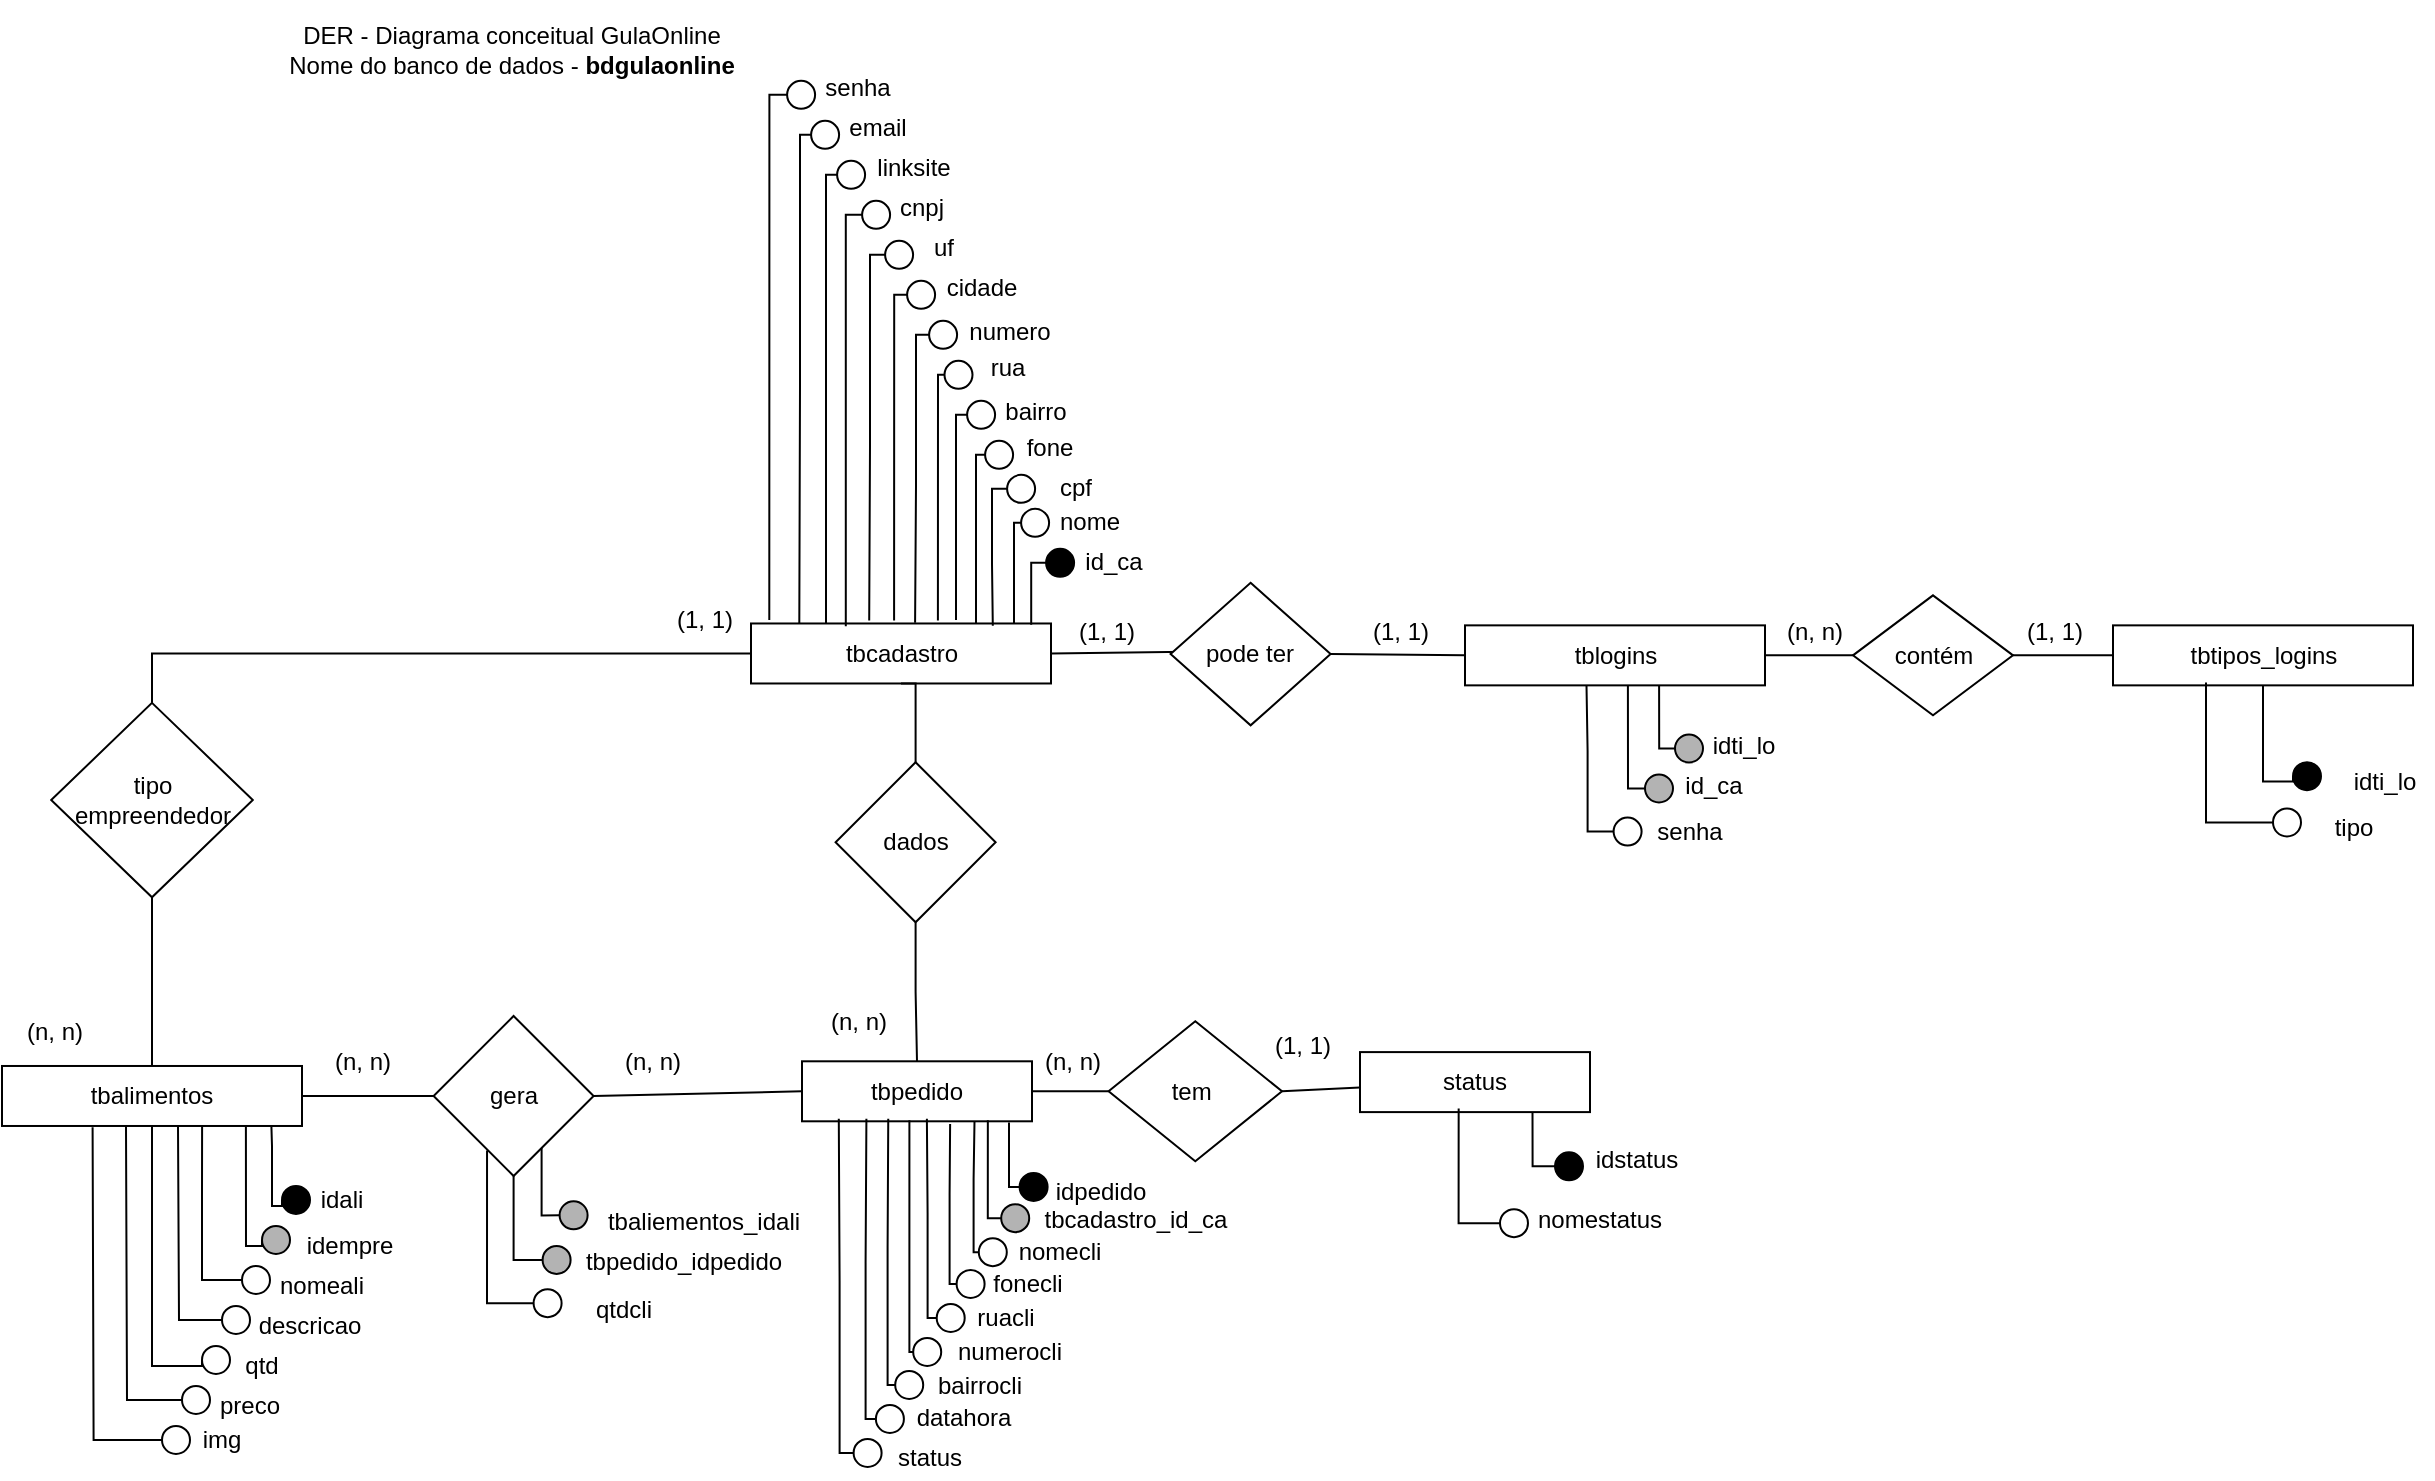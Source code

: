 <mxfile version="14.6.1" type="device"><diagram id="vViGycnNO7hk016TZorW" name="Page-1"><mxGraphModel dx="513" dy="271" grid="1" gridSize="10" guides="1" tooltips="1" connect="1" arrows="1" fold="1" page="1" pageScale="1" pageWidth="827" pageHeight="1169" math="0" shadow="0"><root><mxCell id="0"/><mxCell id="1" parent="0"/><mxCell id="1kgCIqPJjXTVju8kPkvd-1" value="DER - Diagrama conceitual GulaOnline&lt;br&gt;Nome do banco de dados - &lt;b&gt;bdgulaonline&lt;/b&gt;" style="text;html=1;strokeColor=none;fillColor=none;align=center;verticalAlign=middle;whiteSpace=wrap;rounded=0;" parent="1" vertex="1"><mxGeometry x="210" y="10" width="310" height="50" as="geometry"/></mxCell><mxCell id="XwMc2cO1tbxaOJ5xWrYQ-21" style="edgeStyle=none;rounded=0;orthogonalLoop=1;jettySize=auto;html=1;exitX=1;exitY=0.5;exitDx=0;exitDy=0;entryX=0.104;entryY=0.484;entryDx=0;entryDy=0;entryPerimeter=0;endArrow=none;endFill=0;" parent="1" source="1kgCIqPJjXTVju8kPkvd-2" target="1kgCIqPJjXTVju8kPkvd-83" edge="1"><mxGeometry relative="1" as="geometry"/></mxCell><mxCell id="XwMc2cO1tbxaOJ5xWrYQ-23" style="edgeStyle=orthogonalEdgeStyle;rounded=0;orthogonalLoop=1;jettySize=auto;html=1;exitX=0;exitY=0.5;exitDx=0;exitDy=0;entryX=0.5;entryY=0;entryDx=0;entryDy=0;endArrow=none;endFill=0;" parent="1" source="1kgCIqPJjXTVju8kPkvd-2" target="XwMc2cO1tbxaOJ5xWrYQ-22" edge="1"><mxGeometry relative="1" as="geometry"/></mxCell><mxCell id="1kgCIqPJjXTVju8kPkvd-2" value="tbcadastro" style="rounded=0;whiteSpace=wrap;html=1;" parent="1" vertex="1"><mxGeometry x="484.5" y="321.74" width="150" height="30" as="geometry"/></mxCell><mxCell id="W1RJH6kIOVOmygviZpN8-1" style="edgeStyle=orthogonalEdgeStyle;rounded=0;orthogonalLoop=1;jettySize=auto;html=1;exitX=0;exitY=0.5;exitDx=0;exitDy=0;endArrow=none;endFill=0;entryX=0.934;entryY=0.021;entryDx=0;entryDy=0;entryPerimeter=0;" edge="1" parent="1" source="1kgCIqPJjXTVju8kPkvd-3" target="1kgCIqPJjXTVju8kPkvd-2"><mxGeometry relative="1" as="geometry"><mxPoint x="625" y="318" as="targetPoint"/></mxGeometry></mxCell><mxCell id="1kgCIqPJjXTVju8kPkvd-3" value="" style="ellipse;whiteSpace=wrap;html=1;aspect=fixed;fillColor=#000000;" parent="1" vertex="1"><mxGeometry x="632.05" y="284.43" width="14" height="14" as="geometry"/></mxCell><mxCell id="1kgCIqPJjXTVju8kPkvd-6" value="id_ca" style="text;html=1;strokeColor=none;fillColor=none;align=center;verticalAlign=middle;whiteSpace=wrap;rounded=0;" parent="1" vertex="1"><mxGeometry x="646.05" y="281.43" width="40" height="20" as="geometry"/></mxCell><mxCell id="W1RJH6kIOVOmygviZpN8-2" style="edgeStyle=orthogonalEdgeStyle;rounded=0;orthogonalLoop=1;jettySize=auto;html=1;exitX=0;exitY=0.5;exitDx=0;exitDy=0;endArrow=none;endFill=0;" edge="1" parent="1" source="1kgCIqPJjXTVju8kPkvd-7" target="1kgCIqPJjXTVju8kPkvd-2"><mxGeometry relative="1" as="geometry"><mxPoint x="616" y="320" as="targetPoint"/><Array as="points"><mxPoint x="616" y="271"/></Array></mxGeometry></mxCell><mxCell id="1kgCIqPJjXTVju8kPkvd-7" value="" style="ellipse;whiteSpace=wrap;html=1;aspect=fixed;strokeColor=#000000;perimeterSpacing=0;" parent="1" vertex="1"><mxGeometry x="619.55" y="264.43" width="14" height="14" as="geometry"/></mxCell><mxCell id="1kgCIqPJjXTVju8kPkvd-9" value="nome" style="text;html=1;strokeColor=none;fillColor=none;align=center;verticalAlign=middle;whiteSpace=wrap;rounded=0;" parent="1" vertex="1"><mxGeometry x="633.85" y="261.43" width="40" height="20" as="geometry"/></mxCell><mxCell id="W1RJH6kIOVOmygviZpN8-3" style="edgeStyle=orthogonalEdgeStyle;rounded=0;orthogonalLoop=1;jettySize=auto;html=1;exitX=0;exitY=0.5;exitDx=0;exitDy=0;entryX=0.806;entryY=0.039;entryDx=0;entryDy=0;entryPerimeter=0;endArrow=none;endFill=0;" edge="1" parent="1" source="1kgCIqPJjXTVju8kPkvd-14" target="1kgCIqPJjXTVju8kPkvd-2"><mxGeometry relative="1" as="geometry"><Array as="points"><mxPoint x="605" y="254"/><mxPoint x="605" y="292"/></Array></mxGeometry></mxCell><mxCell id="1kgCIqPJjXTVju8kPkvd-14" value="" style="ellipse;whiteSpace=wrap;html=1;aspect=fixed;strokeColor=#000000;" parent="1" vertex="1"><mxGeometry x="612.55" y="247.43" width="14" height="14" as="geometry"/></mxCell><mxCell id="1kgCIqPJjXTVju8kPkvd-15" value="cpf" style="text;html=1;strokeColor=none;fillColor=none;align=center;verticalAlign=middle;whiteSpace=wrap;rounded=0;" parent="1" vertex="1"><mxGeometry x="626.55" y="244.43" width="40" height="20" as="geometry"/></mxCell><mxCell id="W1RJH6kIOVOmygviZpN8-4" style="edgeStyle=orthogonalEdgeStyle;rounded=0;orthogonalLoop=1;jettySize=auto;html=1;exitX=0;exitY=0.5;exitDx=0;exitDy=0;entryX=0.75;entryY=0;entryDx=0;entryDy=0;endArrow=none;endFill=0;" edge="1" parent="1" source="1kgCIqPJjXTVju8kPkvd-18" target="1kgCIqPJjXTVju8kPkvd-2"><mxGeometry relative="1" as="geometry"><Array as="points"><mxPoint x="597" y="237"/></Array></mxGeometry></mxCell><mxCell id="1kgCIqPJjXTVju8kPkvd-18" value="" style="ellipse;whiteSpace=wrap;html=1;aspect=fixed;strokeColor=#000000;" parent="1" vertex="1"><mxGeometry x="601.55" y="230.43" width="14" height="14" as="geometry"/></mxCell><mxCell id="1kgCIqPJjXTVju8kPkvd-19" value="fone" style="text;html=1;strokeColor=none;fillColor=none;align=center;verticalAlign=middle;whiteSpace=wrap;rounded=0;" parent="1" vertex="1"><mxGeometry x="614.4" y="224.43" width="40" height="20" as="geometry"/></mxCell><mxCell id="W1RJH6kIOVOmygviZpN8-5" style="edgeStyle=orthogonalEdgeStyle;rounded=0;orthogonalLoop=1;jettySize=auto;html=1;exitX=0;exitY=0.5;exitDx=0;exitDy=0;endArrow=none;endFill=0;" edge="1" parent="1" source="1kgCIqPJjXTVju8kPkvd-20"><mxGeometry relative="1" as="geometry"><mxPoint x="587" y="320" as="targetPoint"/><Array as="points"><mxPoint x="587" y="217"/></Array></mxGeometry></mxCell><mxCell id="1kgCIqPJjXTVju8kPkvd-20" value="" style="ellipse;whiteSpace=wrap;html=1;aspect=fixed;strokeColor=#000000;" parent="1" vertex="1"><mxGeometry x="592.55" y="210.43" width="14" height="14" as="geometry"/></mxCell><mxCell id="1kgCIqPJjXTVju8kPkvd-21" value="bairro" style="text;html=1;strokeColor=none;fillColor=none;align=center;verticalAlign=middle;whiteSpace=wrap;rounded=0;" parent="1" vertex="1"><mxGeometry x="606.55" y="205.86" width="40" height="20" as="geometry"/></mxCell><mxCell id="W1RJH6kIOVOmygviZpN8-6" style="edgeStyle=orthogonalEdgeStyle;rounded=0;orthogonalLoop=1;jettySize=auto;html=1;exitX=0;exitY=0.5;exitDx=0;exitDy=0;entryX=0.623;entryY=-0.048;entryDx=0;entryDy=0;entryPerimeter=0;endArrow=none;endFill=0;" edge="1" parent="1" source="1kgCIqPJjXTVju8kPkvd-22" target="1kgCIqPJjXTVju8kPkvd-2"><mxGeometry relative="1" as="geometry"><Array as="points"><mxPoint x="578" y="197"/></Array></mxGeometry></mxCell><mxCell id="1kgCIqPJjXTVju8kPkvd-22" value="" style="ellipse;whiteSpace=wrap;html=1;aspect=fixed;strokeColor=#000000;" parent="1" vertex="1"><mxGeometry x="581.25" y="190.43" width="14" height="14" as="geometry"/></mxCell><mxCell id="1kgCIqPJjXTVju8kPkvd-23" value="rua" style="text;html=1;strokeColor=none;fillColor=none;align=center;verticalAlign=middle;whiteSpace=wrap;rounded=0;" parent="1" vertex="1"><mxGeometry x="592.55" y="184.43" width="40" height="20" as="geometry"/></mxCell><mxCell id="W1RJH6kIOVOmygviZpN8-7" style="edgeStyle=orthogonalEdgeStyle;rounded=0;orthogonalLoop=1;jettySize=auto;html=1;exitX=0;exitY=0.5;exitDx=0;exitDy=0;entryX=0.547;entryY=-0.013;entryDx=0;entryDy=0;entryPerimeter=0;endArrow=none;endFill=0;" edge="1" parent="1" source="1kgCIqPJjXTVju8kPkvd-32" target="1kgCIqPJjXTVju8kPkvd-2"><mxGeometry relative="1" as="geometry"><Array as="points"><mxPoint x="567" y="177"/><mxPoint x="567" y="253"/></Array></mxGeometry></mxCell><mxCell id="1kgCIqPJjXTVju8kPkvd-32" value="" style="ellipse;whiteSpace=wrap;html=1;aspect=fixed;strokeColor=#000000;" parent="1" vertex="1"><mxGeometry x="573.55" y="170.43" width="14" height="14" as="geometry"/></mxCell><mxCell id="1kgCIqPJjXTVju8kPkvd-33" value="numero" style="text;html=1;strokeColor=none;fillColor=none;align=center;verticalAlign=middle;whiteSpace=wrap;rounded=0;" parent="1" vertex="1"><mxGeometry x="593.7" y="165.86" width="40" height="20" as="geometry"/></mxCell><mxCell id="W1RJH6kIOVOmygviZpN8-8" style="edgeStyle=orthogonalEdgeStyle;rounded=0;orthogonalLoop=1;jettySize=auto;html=1;exitX=0;exitY=0.5;exitDx=0;exitDy=0;entryX=0.477;entryY=-0.048;entryDx=0;entryDy=0;entryPerimeter=0;endArrow=none;endFill=0;" edge="1" parent="1" source="1kgCIqPJjXTVju8kPkvd-35" target="1kgCIqPJjXTVju8kPkvd-2"><mxGeometry relative="1" as="geometry"><Array as="points"><mxPoint x="556" y="157"/></Array></mxGeometry></mxCell><mxCell id="1kgCIqPJjXTVju8kPkvd-35" value="" style="ellipse;whiteSpace=wrap;html=1;aspect=fixed;strokeColor=#000000;" parent="1" vertex="1"><mxGeometry x="562.55" y="150.43" width="14" height="14" as="geometry"/></mxCell><mxCell id="1kgCIqPJjXTVju8kPkvd-36" value="cidade" style="text;html=1;strokeColor=none;fillColor=none;align=center;verticalAlign=middle;whiteSpace=wrap;rounded=0;" parent="1" vertex="1"><mxGeometry x="579.55" y="144.43" width="40" height="20" as="geometry"/></mxCell><mxCell id="W1RJH6kIOVOmygviZpN8-9" style="edgeStyle=orthogonalEdgeStyle;rounded=0;orthogonalLoop=1;jettySize=auto;html=1;exitX=0;exitY=0.5;exitDx=0;exitDy=0;entryX=0.394;entryY=-0.048;entryDx=0;entryDy=0;entryPerimeter=0;endArrow=none;endFill=0;" edge="1" parent="1" source="1kgCIqPJjXTVju8kPkvd-39" target="1kgCIqPJjXTVju8kPkvd-2"><mxGeometry relative="1" as="geometry"><Array as="points"><mxPoint x="544" y="137"/><mxPoint x="544" y="233"/></Array></mxGeometry></mxCell><mxCell id="1kgCIqPJjXTVju8kPkvd-39" value="" style="ellipse;whiteSpace=wrap;html=1;aspect=fixed;strokeColor=#000000;" parent="1" vertex="1"><mxGeometry x="551.55" y="130.43" width="14" height="14" as="geometry"/></mxCell><mxCell id="1kgCIqPJjXTVju8kPkvd-40" value="uf" style="text;html=1;strokeColor=none;fillColor=none;align=center;verticalAlign=middle;whiteSpace=wrap;rounded=0;" parent="1" vertex="1"><mxGeometry x="560.55" y="124.43" width="40" height="20" as="geometry"/></mxCell><mxCell id="W1RJH6kIOVOmygviZpN8-10" style="edgeStyle=orthogonalEdgeStyle;rounded=0;orthogonalLoop=1;jettySize=auto;html=1;exitX=0;exitY=0.5;exitDx=0;exitDy=0;entryX=0.316;entryY=0.048;entryDx=0;entryDy=0;entryPerimeter=0;endArrow=none;endFill=0;" edge="1" parent="1" source="1kgCIqPJjXTVju8kPkvd-42" target="1kgCIqPJjXTVju8kPkvd-2"><mxGeometry relative="1" as="geometry"><Array as="points"><mxPoint x="532" y="117"/></Array></mxGeometry></mxCell><mxCell id="1kgCIqPJjXTVju8kPkvd-42" value="" style="ellipse;whiteSpace=wrap;html=1;aspect=fixed;strokeColor=#000000;" parent="1" vertex="1"><mxGeometry x="540.05" y="110.43" width="14" height="14" as="geometry"/></mxCell><mxCell id="1kgCIqPJjXTVju8kPkvd-43" value="cnpj" style="text;html=1;strokeColor=none;fillColor=none;align=center;verticalAlign=middle;whiteSpace=wrap;rounded=0;" parent="1" vertex="1"><mxGeometry x="549.55" y="104.43" width="40" height="20" as="geometry"/></mxCell><mxCell id="1kgCIqPJjXTVju8kPkvd-83" value="pode ter" style="rhombus;whiteSpace=wrap;html=1;strokeColor=#000000;gradientColor=none;" parent="1" vertex="1"><mxGeometry x="694.3" y="301.43" width="80" height="71.25" as="geometry"/></mxCell><mxCell id="1kgCIqPJjXTVju8kPkvd-87" value="(1, 1)" style="text;html=1;align=center;verticalAlign=middle;resizable=0;points=[];autosize=1;shadow=1;" parent="1" vertex="1"><mxGeometry x="642.1" y="316.43" width="40" height="20" as="geometry"/></mxCell><mxCell id="1kgCIqPJjXTVju8kPkvd-88" value="(1, 1)" style="text;html=1;align=center;verticalAlign=middle;resizable=0;points=[];autosize=1;shadow=1;" parent="1" vertex="1"><mxGeometry x="789" y="316.43" width="40" height="20" as="geometry"/></mxCell><mxCell id="W1RJH6kIOVOmygviZpN8-11" style="edgeStyle=orthogonalEdgeStyle;rounded=0;orthogonalLoop=1;jettySize=auto;html=1;exitX=0;exitY=0.5;exitDx=0;exitDy=0;entryX=0.25;entryY=0;entryDx=0;entryDy=0;endArrow=none;endFill=0;" edge="1" parent="1" source="1kgCIqPJjXTVju8kPkvd-91" target="1kgCIqPJjXTVju8kPkvd-2"><mxGeometry relative="1" as="geometry"><Array as="points"><mxPoint x="522" y="97"/></Array></mxGeometry></mxCell><mxCell id="1kgCIqPJjXTVju8kPkvd-91" value="" style="ellipse;whiteSpace=wrap;html=1;aspect=fixed;strokeColor=#000000;" parent="1" vertex="1"><mxGeometry x="527.55" y="90.43" width="14" height="14" as="geometry"/></mxCell><mxCell id="1kgCIqPJjXTVju8kPkvd-92" value="linksite" style="text;html=1;strokeColor=none;fillColor=none;align=center;verticalAlign=middle;whiteSpace=wrap;rounded=0;" parent="1" vertex="1"><mxGeometry x="546.25" y="84.43" width="40" height="20" as="geometry"/></mxCell><mxCell id="1kgCIqPJjXTVju8kPkvd-114" value="tbpedido" style="rounded=0;whiteSpace=wrap;html=1;" parent="1" vertex="1"><mxGeometry x="510.0" y="540.65" width="115" height="30" as="geometry"/></mxCell><mxCell id="XwMc2cO1tbxaOJ5xWrYQ-40" style="edgeStyle=orthogonalEdgeStyle;rounded=0;orthogonalLoop=1;jettySize=auto;html=1;exitX=0;exitY=0.5;exitDx=0;exitDy=0;entryX=0.9;entryY=1.019;entryDx=0;entryDy=0;entryPerimeter=0;endArrow=none;endFill=0;" parent="1" source="1kgCIqPJjXTVju8kPkvd-116" target="1kgCIqPJjXTVju8kPkvd-114" edge="1"><mxGeometry relative="1" as="geometry"/></mxCell><mxCell id="1kgCIqPJjXTVju8kPkvd-116" value="" style="ellipse;whiteSpace=wrap;html=1;aspect=fixed;fillColor=#000000;" parent="1" vertex="1"><mxGeometry x="618.8" y="596.49" width="14" height="14" as="geometry"/></mxCell><mxCell id="XwMc2cO1tbxaOJ5xWrYQ-41" style="edgeStyle=orthogonalEdgeStyle;rounded=0;orthogonalLoop=1;jettySize=auto;html=1;exitX=0;exitY=0.5;exitDx=0;exitDy=0;entryX=0.808;entryY=0.983;entryDx=0;entryDy=0;entryPerimeter=0;endArrow=none;endFill=0;" parent="1" source="1kgCIqPJjXTVju8kPkvd-120" target="1kgCIqPJjXTVju8kPkvd-114" edge="1"><mxGeometry relative="1" as="geometry"><Array as="points"><mxPoint x="602.8" y="619.43"/></Array></mxGeometry></mxCell><mxCell id="1kgCIqPJjXTVju8kPkvd-120" value="" style="ellipse;whiteSpace=wrap;html=1;aspect=fixed;strokeColor=#000000;fillColor=#B3B3B3;" parent="1" vertex="1"><mxGeometry x="609.6" y="612.07" width="14" height="14" as="geometry"/></mxCell><mxCell id="1kgCIqPJjXTVju8kPkvd-121" value="tbcadastro_id_ca" style="text;html=1;strokeColor=none;fillColor=none;align=center;verticalAlign=middle;whiteSpace=wrap;rounded=0;" parent="1" vertex="1"><mxGeometry x="657.25" y="610.49" width="40" height="20" as="geometry"/></mxCell><mxCell id="1kgCIqPJjXTVju8kPkvd-134" value="&lt;span&gt;idpedido&lt;/span&gt;" style="text;html=1;align=center;verticalAlign=middle;resizable=0;points=[];autosize=1;" parent="1" vertex="1"><mxGeometry x="628.6" y="596.49" width="60" height="20" as="geometry"/></mxCell><mxCell id="W1RJH6kIOVOmygviZpN8-12" style="edgeStyle=orthogonalEdgeStyle;rounded=0;orthogonalLoop=1;jettySize=auto;html=1;exitX=0;exitY=0.5;exitDx=0;exitDy=0;entryX=0.161;entryY=0.006;entryDx=0;entryDy=0;entryPerimeter=0;endArrow=none;endFill=0;" edge="1" parent="1" source="cTB__3kSDR-MC7OSRo6g-1" target="1kgCIqPJjXTVju8kPkvd-2"><mxGeometry relative="1" as="geometry"><Array as="points"><mxPoint x="509" y="77"/><mxPoint x="509" y="203"/></Array></mxGeometry></mxCell><mxCell id="cTB__3kSDR-MC7OSRo6g-1" value="" style="ellipse;whiteSpace=wrap;html=1;aspect=fixed;strokeColor=#000000;" parent="1" vertex="1"><mxGeometry x="514.55" y="70.43" width="14" height="14" as="geometry"/></mxCell><mxCell id="cTB__3kSDR-MC7OSRo6g-2" value="email" style="text;html=1;strokeColor=none;fillColor=none;align=center;verticalAlign=middle;whiteSpace=wrap;rounded=0;" parent="1" vertex="1"><mxGeometry x="527.55" y="64.43" width="40" height="20" as="geometry"/></mxCell><mxCell id="W1RJH6kIOVOmygviZpN8-13" style="edgeStyle=orthogonalEdgeStyle;rounded=0;orthogonalLoop=1;jettySize=auto;html=1;exitX=0;exitY=0.5;exitDx=0;exitDy=0;entryX=0.061;entryY=-0.057;entryDx=0;entryDy=0;entryPerimeter=0;endArrow=none;endFill=0;" edge="1" parent="1" source="cTB__3kSDR-MC7OSRo6g-4" target="1kgCIqPJjXTVju8kPkvd-2"><mxGeometry relative="1" as="geometry"><Array as="points"><mxPoint x="494" y="57"/></Array></mxGeometry></mxCell><mxCell id="cTB__3kSDR-MC7OSRo6g-4" value="" style="ellipse;whiteSpace=wrap;html=1;aspect=fixed;strokeColor=#000000;" parent="1" vertex="1"><mxGeometry x="502.55" y="50.43" width="14" height="14" as="geometry"/></mxCell><mxCell id="cTB__3kSDR-MC7OSRo6g-5" value="senha" style="text;html=1;strokeColor=none;fillColor=none;align=center;verticalAlign=middle;whiteSpace=wrap;rounded=0;" parent="1" vertex="1"><mxGeometry x="517.55" y="44.43" width="40" height="20" as="geometry"/></mxCell><mxCell id="cTB__3kSDR-MC7OSRo6g-53" value="tbalimentos" style="rounded=0;whiteSpace=wrap;html=1;" parent="1" vertex="1"><mxGeometry x="110.0" y="542.99" width="150" height="30" as="geometry"/></mxCell><mxCell id="cTB__3kSDR-MC7OSRo6g-54" style="edgeStyle=orthogonalEdgeStyle;rounded=0;orthogonalLoop=1;jettySize=auto;html=1;exitX=0;exitY=0.5;exitDx=0;exitDy=0;endArrow=none;endFill=0;entryX=0.898;entryY=1.002;entryDx=0;entryDy=0;entryPerimeter=0;" parent="1" source="cTB__3kSDR-MC7OSRo6g-55" edge="1"><mxGeometry relative="1" as="geometry"><mxPoint x="244.7" y="573.05" as="targetPoint"/><Array as="points"><mxPoint x="245" y="612.99"/><mxPoint x="245" y="582.99"/><mxPoint x="245" y="582.99"/></Array></mxGeometry></mxCell><mxCell id="cTB__3kSDR-MC7OSRo6g-55" value="" style="ellipse;whiteSpace=wrap;html=1;aspect=fixed;fillColor=#000000;" parent="1" vertex="1"><mxGeometry x="250" y="602.99" width="14" height="14" as="geometry"/></mxCell><mxCell id="cTB__3kSDR-MC7OSRo6g-56" value="idali" style="text;html=1;strokeColor=none;fillColor=none;align=center;verticalAlign=middle;whiteSpace=wrap;rounded=0;" parent="1" vertex="1"><mxGeometry x="260" y="599.99" width="40" height="20" as="geometry"/></mxCell><mxCell id="cTB__3kSDR-MC7OSRo6g-57" style="edgeStyle=orthogonalEdgeStyle;rounded=0;orthogonalLoop=1;jettySize=auto;html=1;exitX=0;exitY=0.5;exitDx=0;exitDy=0;entryX=0.813;entryY=1.012;entryDx=0;entryDy=0;entryPerimeter=0;endArrow=none;endFill=0;" parent="1" source="cTB__3kSDR-MC7OSRo6g-58" edge="1"><mxGeometry relative="1" as="geometry"><Array as="points"><mxPoint x="232" y="632.99"/></Array><mxPoint x="231.95" y="573.35" as="targetPoint"/></mxGeometry></mxCell><mxCell id="cTB__3kSDR-MC7OSRo6g-58" value="" style="ellipse;whiteSpace=wrap;html=1;aspect=fixed;strokeColor=#000000;fillColor=#B3B3B3;" parent="1" vertex="1"><mxGeometry x="240" y="622.99" width="14" height="14" as="geometry"/></mxCell><mxCell id="cTB__3kSDR-MC7OSRo6g-59" value="idempre" style="text;html=1;strokeColor=none;fillColor=none;align=center;verticalAlign=middle;whiteSpace=wrap;rounded=0;" parent="1" vertex="1"><mxGeometry x="264" y="622.99" width="40" height="20" as="geometry"/></mxCell><mxCell id="cTB__3kSDR-MC7OSRo6g-60" style="edgeStyle=orthogonalEdgeStyle;rounded=0;orthogonalLoop=1;jettySize=auto;html=1;exitX=0;exitY=0.5;exitDx=0;exitDy=0;entryX=0.667;entryY=1;entryDx=0;entryDy=0;entryPerimeter=0;endArrow=none;endFill=0;" parent="1" source="cTB__3kSDR-MC7OSRo6g-61" edge="1"><mxGeometry relative="1" as="geometry"><mxPoint x="210.05" y="572.99" as="targetPoint"/></mxGeometry></mxCell><mxCell id="cTB__3kSDR-MC7OSRo6g-61" value="" style="ellipse;whiteSpace=wrap;html=1;aspect=fixed;strokeColor=#000000;" parent="1" vertex="1"><mxGeometry x="230" y="642.99" width="14" height="14" as="geometry"/></mxCell><mxCell id="cTB__3kSDR-MC7OSRo6g-62" value="nomeali" style="text;html=1;strokeColor=none;fillColor=none;align=center;verticalAlign=middle;whiteSpace=wrap;rounded=0;" parent="1" vertex="1"><mxGeometry x="250" y="642.99" width="40" height="20" as="geometry"/></mxCell><mxCell id="cTB__3kSDR-MC7OSRo6g-63" style="edgeStyle=orthogonalEdgeStyle;rounded=0;orthogonalLoop=1;jettySize=auto;html=1;exitX=0;exitY=0.5;exitDx=0;exitDy=0;endArrow=none;endFill=0;" parent="1" source="cTB__3kSDR-MC7OSRo6g-64" edge="1"><mxGeometry relative="1" as="geometry"><mxPoint x="198" y="572.99" as="targetPoint"/></mxGeometry></mxCell><mxCell id="cTB__3kSDR-MC7OSRo6g-64" value="" style="ellipse;whiteSpace=wrap;html=1;aspect=fixed;strokeColor=#000000;" parent="1" vertex="1"><mxGeometry x="220" y="662.99" width="14" height="14" as="geometry"/></mxCell><mxCell id="cTB__3kSDR-MC7OSRo6g-65" value="descricao" style="text;html=1;strokeColor=none;fillColor=none;align=center;verticalAlign=middle;whiteSpace=wrap;rounded=0;" parent="1" vertex="1"><mxGeometry x="244" y="662.99" width="40" height="20" as="geometry"/></mxCell><mxCell id="cTB__3kSDR-MC7OSRo6g-66" style="edgeStyle=orthogonalEdgeStyle;rounded=0;orthogonalLoop=1;jettySize=auto;html=1;exitX=0;exitY=0.5;exitDx=0;exitDy=0;endArrow=none;endFill=0;" parent="1" source="cTB__3kSDR-MC7OSRo6g-67" edge="1"><mxGeometry relative="1" as="geometry"><mxPoint x="185" y="572.99" as="targetPoint"/><Array as="points"><mxPoint x="185" y="692.99"/><mxPoint x="185" y="572.99"/></Array></mxGeometry></mxCell><mxCell id="cTB__3kSDR-MC7OSRo6g-67" value="" style="ellipse;whiteSpace=wrap;html=1;aspect=fixed;strokeColor=#000000;" parent="1" vertex="1"><mxGeometry x="210" y="682.99" width="14" height="14" as="geometry"/></mxCell><mxCell id="cTB__3kSDR-MC7OSRo6g-68" value="qtd" style="text;html=1;strokeColor=none;fillColor=none;align=center;verticalAlign=middle;whiteSpace=wrap;rounded=0;" parent="1" vertex="1"><mxGeometry x="220" y="682.99" width="40" height="20" as="geometry"/></mxCell><mxCell id="cTB__3kSDR-MC7OSRo6g-69" style="edgeStyle=orthogonalEdgeStyle;rounded=0;orthogonalLoop=1;jettySize=auto;html=1;exitX=0;exitY=0.5;exitDx=0;exitDy=0;endArrow=none;endFill=0;" parent="1" source="cTB__3kSDR-MC7OSRo6g-70" edge="1"><mxGeometry relative="1" as="geometry"><mxPoint x="172" y="572.99" as="targetPoint"/></mxGeometry></mxCell><mxCell id="cTB__3kSDR-MC7OSRo6g-70" value="" style="ellipse;whiteSpace=wrap;html=1;aspect=fixed;strokeColor=#000000;" parent="1" vertex="1"><mxGeometry x="200" y="702.99" width="14" height="14" as="geometry"/></mxCell><mxCell id="cTB__3kSDR-MC7OSRo6g-71" value="preco" style="text;html=1;strokeColor=none;fillColor=none;align=center;verticalAlign=middle;whiteSpace=wrap;rounded=0;" parent="1" vertex="1"><mxGeometry x="214" y="702.99" width="40" height="20" as="geometry"/></mxCell><mxCell id="cTB__3kSDR-MC7OSRo6g-72" style="edgeStyle=orthogonalEdgeStyle;rounded=0;orthogonalLoop=1;jettySize=auto;html=1;exitX=0;exitY=0.5;exitDx=0;exitDy=0;entryX=0.302;entryY=1.02;entryDx=0;entryDy=0;entryPerimeter=0;endArrow=none;endFill=0;" parent="1" source="cTB__3kSDR-MC7OSRo6g-73" edge="1"><mxGeometry relative="1" as="geometry"><mxPoint x="155.3" y="573.59" as="targetPoint"/></mxGeometry></mxCell><mxCell id="cTB__3kSDR-MC7OSRo6g-73" value="" style="ellipse;whiteSpace=wrap;html=1;aspect=fixed;strokeColor=#000000;" parent="1" vertex="1"><mxGeometry x="190" y="722.99" width="14" height="14" as="geometry"/></mxCell><mxCell id="cTB__3kSDR-MC7OSRo6g-74" value="img" style="text;html=1;strokeColor=none;fillColor=none;align=center;verticalAlign=middle;whiteSpace=wrap;rounded=0;" parent="1" vertex="1"><mxGeometry x="200" y="719.99" width="40" height="20" as="geometry"/></mxCell><mxCell id="XwMc2cO1tbxaOJ5xWrYQ-56" style="edgeStyle=orthogonalEdgeStyle;rounded=0;orthogonalLoop=1;jettySize=auto;html=1;exitX=0;exitY=0.5;exitDx=0;exitDy=0;entryX=0.647;entryY=0.964;entryDx=0;entryDy=0;entryPerimeter=0;endArrow=none;endFill=0;" parent="1" source="pfYK0aEI7iM3FMZs0BvB-27" target="pfYK0aEI7iM3FMZs0BvB-35" edge="1"><mxGeometry relative="1" as="geometry"/></mxCell><mxCell id="pfYK0aEI7iM3FMZs0BvB-27" value="" style="ellipse;whiteSpace=wrap;html=1;aspect=fixed;strokeColor=#000000;fillColor=#B3B3B3;" parent="1" vertex="1"><mxGeometry x="946.5" y="377.25" width="14" height="14" as="geometry"/></mxCell><mxCell id="pfYK0aEI7iM3FMZs0BvB-28" value="idti_lo" style="text;html=1;strokeColor=none;fillColor=none;align=center;verticalAlign=middle;whiteSpace=wrap;rounded=0;" parent="1" vertex="1"><mxGeometry x="960.5" y="372.68" width="40" height="20" as="geometry"/></mxCell><mxCell id="XwMc2cO1tbxaOJ5xWrYQ-57" style="edgeStyle=orthogonalEdgeStyle;rounded=0;orthogonalLoop=1;jettySize=auto;html=1;exitX=0;exitY=0.5;exitDx=0;exitDy=0;entryX=0.543;entryY=0.94;entryDx=0;entryDy=0;entryPerimeter=0;endArrow=none;endFill=0;" parent="1" source="pfYK0aEI7iM3FMZs0BvB-30" target="pfYK0aEI7iM3FMZs0BvB-35" edge="1"><mxGeometry relative="1" as="geometry"><Array as="points"><mxPoint x="922.8" y="404.43"/></Array></mxGeometry></mxCell><mxCell id="pfYK0aEI7iM3FMZs0BvB-30" value="" style="ellipse;whiteSpace=wrap;html=1;aspect=fixed;strokeColor=#000000;fillColor=#B3B3B3;" parent="1" vertex="1"><mxGeometry x="931.5" y="397.25" width="14" height="14" as="geometry"/></mxCell><mxCell id="pfYK0aEI7iM3FMZs0BvB-31" value="id_ca" style="text;html=1;strokeColor=none;fillColor=none;align=center;verticalAlign=middle;whiteSpace=wrap;rounded=0;" parent="1" vertex="1"><mxGeometry x="945.5" y="392.81" width="40" height="20" as="geometry"/></mxCell><mxCell id="pfYK0aEI7iM3FMZs0BvB-64" style="edgeStyle=none;rounded=0;orthogonalLoop=1;jettySize=auto;html=1;exitX=1;exitY=0.5;exitDx=0;exitDy=0;entryX=0;entryY=0.5;entryDx=0;entryDy=0;endArrow=none;endFill=0;" parent="1" source="pfYK0aEI7iM3FMZs0BvB-35" target="pfYK0aEI7iM3FMZs0BvB-63" edge="1"><mxGeometry relative="1" as="geometry"/></mxCell><mxCell id="XwMc2cO1tbxaOJ5xWrYQ-19" style="edgeStyle=none;rounded=0;orthogonalLoop=1;jettySize=auto;html=1;exitX=0;exitY=0.5;exitDx=0;exitDy=0;entryX=1;entryY=0.5;entryDx=0;entryDy=0;endArrow=none;endFill=0;" parent="1" source="pfYK0aEI7iM3FMZs0BvB-35" target="1kgCIqPJjXTVju8kPkvd-83" edge="1"><mxGeometry relative="1" as="geometry"/></mxCell><mxCell id="pfYK0aEI7iM3FMZs0BvB-35" value="tblogins" style="rounded=0;whiteSpace=wrap;html=1;" parent="1" vertex="1"><mxGeometry x="841.5" y="322.68" width="150" height="30" as="geometry"/></mxCell><mxCell id="XwMc2cO1tbxaOJ5xWrYQ-58" style="edgeStyle=orthogonalEdgeStyle;rounded=0;orthogonalLoop=1;jettySize=auto;html=1;exitX=0;exitY=0.5;exitDx=0;exitDy=0;entryX=0.405;entryY=1;entryDx=0;entryDy=0;entryPerimeter=0;endArrow=none;endFill=0;" parent="1" source="pfYK0aEI7iM3FMZs0BvB-40" target="pfYK0aEI7iM3FMZs0BvB-35" edge="1"><mxGeometry relative="1" as="geometry"><Array as="points"><mxPoint x="902.8" y="425.43"/><mxPoint x="902.8" y="385.43"/><mxPoint x="901.8" y="385.43"/></Array></mxGeometry></mxCell><mxCell id="pfYK0aEI7iM3FMZs0BvB-40" value="" style="ellipse;whiteSpace=wrap;html=1;aspect=fixed;strokeColor=#000000;" parent="1" vertex="1"><mxGeometry x="915.8" y="418.81" width="14" height="14" as="geometry"/></mxCell><mxCell id="pfYK0aEI7iM3FMZs0BvB-41" value="senha" style="text;html=1;strokeColor=none;fillColor=none;align=center;verticalAlign=middle;whiteSpace=wrap;rounded=0;" parent="1" vertex="1"><mxGeometry x="933.5" y="415.81" width="40" height="20" as="geometry"/></mxCell><mxCell id="pfYK0aEI7iM3FMZs0BvB-56" value="tbtipos_logins" style="rounded=0;whiteSpace=wrap;html=1;" parent="1" vertex="1"><mxGeometry x="1165.5" y="322.68" width="150" height="30" as="geometry"/></mxCell><mxCell id="pfYK0aEI7iM3FMZs0BvB-57" style="edgeStyle=orthogonalEdgeStyle;rounded=0;orthogonalLoop=1;jettySize=auto;html=1;exitX=0;exitY=0.5;exitDx=0;exitDy=0;entryX=0.5;entryY=1;entryDx=0;entryDy=0;endArrow=none;endFill=0;" parent="1" source="pfYK0aEI7iM3FMZs0BvB-58" target="pfYK0aEI7iM3FMZs0BvB-56" edge="1"><mxGeometry relative="1" as="geometry"><Array as="points"><mxPoint x="1240.5" y="400.68"/></Array></mxGeometry></mxCell><mxCell id="pfYK0aEI7iM3FMZs0BvB-58" value="" style="ellipse;whiteSpace=wrap;html=1;aspect=fixed;fillColor=#000000;" parent="1" vertex="1"><mxGeometry x="1255.5" y="391.11" width="14" height="14" as="geometry"/></mxCell><mxCell id="pfYK0aEI7iM3FMZs0BvB-59" style="edgeStyle=orthogonalEdgeStyle;rounded=0;orthogonalLoop=1;jettySize=auto;html=1;exitX=0;exitY=0.5;exitDx=0;exitDy=0;entryX=0.31;entryY=0.952;entryDx=0;entryDy=0;entryPerimeter=0;endArrow=none;endFill=0;" parent="1" source="pfYK0aEI7iM3FMZs0BvB-60" target="pfYK0aEI7iM3FMZs0BvB-56" edge="1"><mxGeometry relative="1" as="geometry"/></mxCell><mxCell id="pfYK0aEI7iM3FMZs0BvB-60" value="" style="ellipse;whiteSpace=wrap;html=1;aspect=fixed;strokeColor=#000000;" parent="1" vertex="1"><mxGeometry x="1245.5" y="414.24" width="14" height="14" as="geometry"/></mxCell><mxCell id="pfYK0aEI7iM3FMZs0BvB-61" value="tipo" style="text;html=1;strokeColor=none;fillColor=none;align=center;verticalAlign=middle;whiteSpace=wrap;rounded=0;" parent="1" vertex="1"><mxGeometry x="1265.5" y="414.24" width="40" height="20" as="geometry"/></mxCell><mxCell id="pfYK0aEI7iM3FMZs0BvB-62" value="&lt;span&gt;idti_lo&lt;/span&gt;" style="text;html=1;align=center;verticalAlign=middle;resizable=0;points=[];autosize=1;" parent="1" vertex="1"><mxGeometry x="1275.5" y="391.11" width="50" height="20" as="geometry"/></mxCell><mxCell id="pfYK0aEI7iM3FMZs0BvB-65" style="edgeStyle=none;rounded=0;orthogonalLoop=1;jettySize=auto;html=1;exitX=1;exitY=0.5;exitDx=0;exitDy=0;entryX=0;entryY=0.5;entryDx=0;entryDy=0;endArrow=none;endFill=0;" parent="1" source="pfYK0aEI7iM3FMZs0BvB-63" target="pfYK0aEI7iM3FMZs0BvB-56" edge="1"><mxGeometry relative="1" as="geometry"/></mxCell><mxCell id="pfYK0aEI7iM3FMZs0BvB-63" value="contém" style="rhombus;whiteSpace=wrap;html=1;" parent="1" vertex="1"><mxGeometry x="1035.5" y="307.68" width="80" height="60" as="geometry"/></mxCell><mxCell id="pfYK0aEI7iM3FMZs0BvB-66" value="(1, 1)" style="text;html=1;align=center;verticalAlign=middle;resizable=0;points=[];autosize=1;shadow=1;" parent="1" vertex="1"><mxGeometry x="1115.5" y="316.43" width="40" height="20" as="geometry"/></mxCell><mxCell id="pfYK0aEI7iM3FMZs0BvB-68" value="(n, n)" style="text;html=1;align=center;verticalAlign=middle;resizable=0;points=[];autosize=1;shadow=1;" parent="1" vertex="1"><mxGeometry x="995.5" y="316.43" width="40" height="20" as="geometry"/></mxCell><mxCell id="XwMc2cO1tbxaOJ5xWrYQ-42" style="edgeStyle=orthogonalEdgeStyle;rounded=0;orthogonalLoop=1;jettySize=auto;html=1;exitX=0;exitY=0.5;exitDx=0;exitDy=0;entryX=0.75;entryY=1;entryDx=0;entryDy=0;endArrow=none;endFill=0;" parent="1" source="pfYK0aEI7iM3FMZs0BvB-74" target="1kgCIqPJjXTVju8kPkvd-114" edge="1"><mxGeometry relative="1" as="geometry"><Array as="points"><mxPoint x="595.8" y="636.43"/><mxPoint x="595.8" y="599.43"/><mxPoint x="596.8" y="599.43"/></Array></mxGeometry></mxCell><mxCell id="pfYK0aEI7iM3FMZs0BvB-74" value="" style="ellipse;whiteSpace=wrap;html=1;aspect=fixed;strokeColor=#000000;" parent="1" vertex="1"><mxGeometry x="598.4" y="629.07" width="14" height="14" as="geometry"/></mxCell><mxCell id="pfYK0aEI7iM3FMZs0BvB-75" value="nomecli" style="text;html=1;strokeColor=none;fillColor=none;align=center;verticalAlign=middle;whiteSpace=wrap;rounded=0;" parent="1" vertex="1"><mxGeometry x="619.2" y="626.07" width="40" height="20" as="geometry"/></mxCell><mxCell id="pfYK0aEI7iM3FMZs0BvB-77" value="(n, n)" style="text;html=1;align=center;verticalAlign=middle;resizable=0;points=[];autosize=1;shadow=1;" parent="1" vertex="1"><mxGeometry x="517.75" y="511.43" width="40" height="20" as="geometry"/></mxCell><mxCell id="pfYK0aEI7iM3FMZs0BvB-79" value="(n, n)" style="text;html=1;align=center;verticalAlign=middle;resizable=0;points=[];autosize=1;shadow=1;" parent="1" vertex="1"><mxGeometry x="115.8" y="515.65" width="40" height="20" as="geometry"/></mxCell><mxCell id="XwMc2cO1tbxaOJ5xWrYQ-31" style="edgeStyle=orthogonalEdgeStyle;rounded=0;orthogonalLoop=1;jettySize=auto;html=1;exitX=0;exitY=0.5;exitDx=0;exitDy=0;entryX=0.675;entryY=0.809;entryDx=0;entryDy=0;entryPerimeter=0;endArrow=none;endFill=0;" parent="1" source="pfYK0aEI7iM3FMZs0BvB-84" target="pfYK0aEI7iM3FMZs0BvB-87" edge="1"><mxGeometry relative="1" as="geometry"/></mxCell><mxCell id="pfYK0aEI7iM3FMZs0BvB-84" value="" style="ellipse;whiteSpace=wrap;html=1;aspect=fixed;fillColor=#B3B3B3;" parent="1" vertex="1"><mxGeometry x="388.8" y="610.65" width="14" height="14" as="geometry"/></mxCell><mxCell id="pfYK0aEI7iM3FMZs0BvB-85" value="tbaliementos_idali" style="text;html=1;strokeColor=none;fillColor=none;align=center;verticalAlign=middle;whiteSpace=wrap;rounded=0;" parent="1" vertex="1"><mxGeometry x="440.8" y="610.65" width="40" height="20" as="geometry"/></mxCell><mxCell id="pfYK0aEI7iM3FMZs0BvB-88" style="edgeStyle=none;rounded=0;orthogonalLoop=1;jettySize=auto;html=1;exitX=1;exitY=0.5;exitDx=0;exitDy=0;entryX=0;entryY=0.5;entryDx=0;entryDy=0;endArrow=none;endFill=0;" parent="1" source="pfYK0aEI7iM3FMZs0BvB-87" target="1kgCIqPJjXTVju8kPkvd-114" edge="1"><mxGeometry relative="1" as="geometry"/></mxCell><mxCell id="pfYK0aEI7iM3FMZs0BvB-89" style="edgeStyle=none;rounded=0;orthogonalLoop=1;jettySize=auto;html=1;exitX=0;exitY=0.5;exitDx=0;exitDy=0;entryX=1;entryY=0.5;entryDx=0;entryDy=0;endArrow=none;endFill=0;" parent="1" source="pfYK0aEI7iM3FMZs0BvB-87" edge="1"><mxGeometry relative="1" as="geometry"><mxPoint x="260" y="557.99" as="targetPoint"/></mxGeometry></mxCell><mxCell id="pfYK0aEI7iM3FMZs0BvB-87" value="gera" style="rhombus;whiteSpace=wrap;html=1;" parent="1" vertex="1"><mxGeometry x="325.8" y="517.99" width="80" height="80" as="geometry"/></mxCell><mxCell id="pfYK0aEI7iM3FMZs0BvB-90" value="(n, n)" style="text;html=1;align=center;verticalAlign=middle;resizable=0;points=[];autosize=1;shadow=1;" parent="1" vertex="1"><mxGeometry x="415" y="531.44" width="40" height="20" as="geometry"/></mxCell><mxCell id="pfYK0aEI7iM3FMZs0BvB-91" value="(n, n)" style="text;html=1;align=center;verticalAlign=middle;resizable=0;points=[];autosize=1;shadow=1;" parent="1" vertex="1"><mxGeometry x="270" y="531.42" width="40" height="20" as="geometry"/></mxCell><mxCell id="XwMc2cO1tbxaOJ5xWrYQ-32" style="edgeStyle=orthogonalEdgeStyle;rounded=0;orthogonalLoop=1;jettySize=auto;html=1;exitX=0;exitY=0.5;exitDx=0;exitDy=0;entryX=0.5;entryY=1;entryDx=0;entryDy=0;endArrow=none;endFill=0;" parent="1" source="uy67aaKIbRB9djhhN9lP-2" target="pfYK0aEI7iM3FMZs0BvB-87" edge="1"><mxGeometry relative="1" as="geometry"><Array as="points"><mxPoint x="365.8" y="640.43"/></Array></mxGeometry></mxCell><mxCell id="uy67aaKIbRB9djhhN9lP-2" value="" style="ellipse;whiteSpace=wrap;html=1;aspect=fixed;strokeColor=#000000;fillColor=#B3B3B3;" parent="1" vertex="1"><mxGeometry x="380.3" y="632.99" width="14" height="14" as="geometry"/></mxCell><mxCell id="uy67aaKIbRB9djhhN9lP-3" value="tbpedido_idpedido" style="text;html=1;strokeColor=none;fillColor=none;align=center;verticalAlign=middle;whiteSpace=wrap;rounded=0;" parent="1" vertex="1"><mxGeometry x="430.8" y="630.65" width="40" height="20" as="geometry"/></mxCell><mxCell id="XwMc2cO1tbxaOJ5xWrYQ-33" style="edgeStyle=orthogonalEdgeStyle;rounded=0;orthogonalLoop=1;jettySize=auto;html=1;exitX=0;exitY=0.5;exitDx=0;exitDy=0;entryX=0.334;entryY=0.841;entryDx=0;entryDy=0;entryPerimeter=0;endArrow=none;endFill=0;" parent="1" source="uy67aaKIbRB9djhhN9lP-4" target="pfYK0aEI7iM3FMZs0BvB-87" edge="1"><mxGeometry relative="1" as="geometry"/></mxCell><mxCell id="uy67aaKIbRB9djhhN9lP-4" value="" style="ellipse;whiteSpace=wrap;html=1;aspect=fixed;strokeColor=#000000;gradientColor=#ffffff;fillColor=none;" parent="1" vertex="1"><mxGeometry x="375.8" y="654.57" width="14" height="14" as="geometry"/></mxCell><mxCell id="uy67aaKIbRB9djhhN9lP-5" value="qtdcli" style="text;html=1;strokeColor=none;fillColor=none;align=center;verticalAlign=middle;whiteSpace=wrap;rounded=0;" parent="1" vertex="1"><mxGeometry x="400.8" y="654.57" width="40" height="20" as="geometry"/></mxCell><mxCell id="uy67aaKIbRB9djhhN9lP-10" value="status" style="rounded=0;whiteSpace=wrap;html=1;" parent="1" vertex="1"><mxGeometry x="789" y="536.05" width="115" height="30" as="geometry"/></mxCell><mxCell id="uy67aaKIbRB9djhhN9lP-22" style="edgeStyle=orthogonalEdgeStyle;rounded=0;orthogonalLoop=1;jettySize=auto;html=1;exitX=0;exitY=0.5;exitDx=0;exitDy=0;entryX=0.75;entryY=1;entryDx=0;entryDy=0;endArrow=none;endFill=0;" parent="1" source="uy67aaKIbRB9djhhN9lP-11" target="uy67aaKIbRB9djhhN9lP-10" edge="1"><mxGeometry relative="1" as="geometry"/></mxCell><mxCell id="uy67aaKIbRB9djhhN9lP-11" value="" style="ellipse;whiteSpace=wrap;html=1;aspect=fixed;fillColor=#000000;" parent="1" vertex="1"><mxGeometry x="886.5" y="586.14" width="14" height="14" as="geometry"/></mxCell><mxCell id="uy67aaKIbRB9djhhN9lP-24" style="edgeStyle=orthogonalEdgeStyle;rounded=0;orthogonalLoop=1;jettySize=auto;html=1;exitX=0;exitY=0.5;exitDx=0;exitDy=0;entryX=0.429;entryY=0.941;entryDx=0;entryDy=0;entryPerimeter=0;endArrow=none;endFill=0;" parent="1" source="uy67aaKIbRB9djhhN9lP-12" target="uy67aaKIbRB9djhhN9lP-10" edge="1"><mxGeometry relative="1" as="geometry"/></mxCell><mxCell id="uy67aaKIbRB9djhhN9lP-12" value="" style="ellipse;whiteSpace=wrap;html=1;aspect=fixed;strokeColor=#000000;" parent="1" vertex="1"><mxGeometry x="859" y="614.57" width="14" height="14" as="geometry"/></mxCell><mxCell id="uy67aaKIbRB9djhhN9lP-13" value="nomestatus" style="text;html=1;strokeColor=none;fillColor=none;align=center;verticalAlign=middle;whiteSpace=wrap;rounded=0;" parent="1" vertex="1"><mxGeometry x="889" y="610.49" width="40" height="20" as="geometry"/></mxCell><mxCell id="uy67aaKIbRB9djhhN9lP-14" value="&lt;span&gt;idstatus&lt;/span&gt;" style="text;html=1;align=center;verticalAlign=middle;resizable=0;points=[];autosize=1;" parent="1" vertex="1"><mxGeometry x="896.5" y="580.14" width="60" height="20" as="geometry"/></mxCell><mxCell id="uy67aaKIbRB9djhhN9lP-18" style="rounded=0;orthogonalLoop=1;jettySize=auto;html=1;exitX=1;exitY=0.5;exitDx=0;exitDy=0;endArrow=none;endFill=0;" parent="1" source="uy67aaKIbRB9djhhN9lP-17" target="uy67aaKIbRB9djhhN9lP-10" edge="1"><mxGeometry relative="1" as="geometry"/></mxCell><mxCell id="uy67aaKIbRB9djhhN9lP-19" style="rounded=0;orthogonalLoop=1;jettySize=auto;html=1;exitX=0;exitY=0.5;exitDx=0;exitDy=0;entryX=1;entryY=0.5;entryDx=0;entryDy=0;endArrow=none;endFill=0;" parent="1" source="uy67aaKIbRB9djhhN9lP-17" target="1kgCIqPJjXTVju8kPkvd-114" edge="1"><mxGeometry relative="1" as="geometry"/></mxCell><mxCell id="uy67aaKIbRB9djhhN9lP-17" value="tem&amp;nbsp;" style="rhombus;whiteSpace=wrap;html=1;" parent="1" vertex="1"><mxGeometry x="663.3" y="520.65" width="86.7" height="70" as="geometry"/></mxCell><mxCell id="uy67aaKIbRB9djhhN9lP-20" value="(n, n)" style="text;html=1;align=center;verticalAlign=middle;resizable=0;points=[];autosize=1;shadow=1;" parent="1" vertex="1"><mxGeometry x="625" y="531.44" width="40" height="20" as="geometry"/></mxCell><mxCell id="uy67aaKIbRB9djhhN9lP-21" value="(1, 1)" style="text;html=1;align=center;verticalAlign=middle;resizable=0;points=[];autosize=1;shadow=1;" parent="1" vertex="1"><mxGeometry x="740" y="522.99" width="40" height="20" as="geometry"/></mxCell><mxCell id="XwMc2cO1tbxaOJ5xWrYQ-44" style="edgeStyle=orthogonalEdgeStyle;rounded=0;orthogonalLoop=1;jettySize=auto;html=1;exitX=0;exitY=0.5;exitDx=0;exitDy=0;entryX=0.644;entryY=1.044;entryDx=0;entryDy=0;entryPerimeter=0;endArrow=none;endFill=0;" parent="1" source="uy67aaKIbRB9djhhN9lP-25" target="1kgCIqPJjXTVju8kPkvd-114" edge="1"><mxGeometry relative="1" as="geometry"><Array as="points"><mxPoint x="583.8" y="652.43"/><mxPoint x="583.8" y="607.43"/></Array></mxGeometry></mxCell><mxCell id="uy67aaKIbRB9djhhN9lP-25" value="" style="ellipse;whiteSpace=wrap;html=1;aspect=fixed;strokeColor=#000000;" parent="1" vertex="1"><mxGeometry x="587.3" y="644.99" width="14" height="14" as="geometry"/></mxCell><mxCell id="uy67aaKIbRB9djhhN9lP-26" value="fonecli" style="text;html=1;strokeColor=none;fillColor=none;align=center;verticalAlign=middle;whiteSpace=wrap;rounded=0;" parent="1" vertex="1"><mxGeometry x="603.3" y="641.99" width="40" height="20" as="geometry"/></mxCell><mxCell id="XwMc2cO1tbxaOJ5xWrYQ-45" style="edgeStyle=orthogonalEdgeStyle;rounded=0;orthogonalLoop=1;jettySize=auto;html=1;exitX=0;exitY=0.5;exitDx=0;exitDy=0;entryX=0.543;entryY=0.959;entryDx=0;entryDy=0;entryPerimeter=0;endArrow=none;endFill=0;" parent="1" source="uy67aaKIbRB9djhhN9lP-27" target="1kgCIqPJjXTVju8kPkvd-114" edge="1"><mxGeometry relative="1" as="geometry"><Array as="points"><mxPoint x="572.8" y="669.43"/><mxPoint x="572.8" y="616.43"/></Array></mxGeometry></mxCell><mxCell id="uy67aaKIbRB9djhhN9lP-27" value="" style="ellipse;whiteSpace=wrap;html=1;aspect=fixed;strokeColor=#000000;" parent="1" vertex="1"><mxGeometry x="577.35" y="661.99" width="14" height="14" as="geometry"/></mxCell><mxCell id="uy67aaKIbRB9djhhN9lP-28" value="ruacli" style="text;html=1;strokeColor=none;fillColor=none;align=center;verticalAlign=middle;whiteSpace=wrap;rounded=0;" parent="1" vertex="1"><mxGeometry x="591.85" y="658.99" width="40" height="20" as="geometry"/></mxCell><mxCell id="XwMc2cO1tbxaOJ5xWrYQ-46" style="edgeStyle=orthogonalEdgeStyle;rounded=0;orthogonalLoop=1;jettySize=auto;html=1;exitX=0;exitY=0.5;exitDx=0;exitDy=0;entryX=0.467;entryY=0.983;entryDx=0;entryDy=0;entryPerimeter=0;endArrow=none;endFill=0;" parent="1" source="uy67aaKIbRB9djhhN9lP-29" target="1kgCIqPJjXTVju8kPkvd-114" edge="1"><mxGeometry relative="1" as="geometry"><Array as="points"><mxPoint x="563.8" y="686.43"/></Array></mxGeometry></mxCell><mxCell id="uy67aaKIbRB9djhhN9lP-29" value="" style="ellipse;whiteSpace=wrap;html=1;aspect=fixed;strokeColor=#000000;" parent="1" vertex="1"><mxGeometry x="565.6" y="678.99" width="14" height="14" as="geometry"/></mxCell><mxCell id="uy67aaKIbRB9djhhN9lP-30" value="numerocli" style="text;html=1;strokeColor=none;fillColor=none;align=center;verticalAlign=middle;whiteSpace=wrap;rounded=0;" parent="1" vertex="1"><mxGeometry x="593.6" y="675.99" width="40" height="20" as="geometry"/></mxCell><mxCell id="XwMc2cO1tbxaOJ5xWrYQ-47" style="edgeStyle=orthogonalEdgeStyle;rounded=0;orthogonalLoop=1;jettySize=auto;html=1;exitX=0;exitY=0.5;exitDx=0;exitDy=0;entryX=0.375;entryY=0.959;entryDx=0;entryDy=0;entryPerimeter=0;endArrow=none;endFill=0;" parent="1" source="uy67aaKIbRB9djhhN9lP-31" target="1kgCIqPJjXTVju8kPkvd-114" edge="1"><mxGeometry relative="1" as="geometry"><Array as="points"><mxPoint x="552.8" y="702.43"/><mxPoint x="552.8" y="633.43"/></Array></mxGeometry></mxCell><mxCell id="uy67aaKIbRB9djhhN9lP-31" value="" style="ellipse;whiteSpace=wrap;html=1;aspect=fixed;strokeColor=#000000;" parent="1" vertex="1"><mxGeometry x="556.6" y="695.49" width="14" height="14" as="geometry"/></mxCell><mxCell id="uy67aaKIbRB9djhhN9lP-32" value="bairrocli" style="text;html=1;strokeColor=none;fillColor=none;align=center;verticalAlign=middle;whiteSpace=wrap;rounded=0;" parent="1" vertex="1"><mxGeometry x="579.2" y="692.99" width="40" height="20" as="geometry"/></mxCell><mxCell id="XwMc2cO1tbxaOJ5xWrYQ-48" style="edgeStyle=orthogonalEdgeStyle;rounded=0;orthogonalLoop=1;jettySize=auto;html=1;exitX=0;exitY=0.5;exitDx=0;exitDy=0;entryX=0.28;entryY=0.959;entryDx=0;entryDy=0;entryPerimeter=0;endArrow=none;endFill=0;" parent="1" source="uy67aaKIbRB9djhhN9lP-33" target="1kgCIqPJjXTVju8kPkvd-114" edge="1"><mxGeometry relative="1" as="geometry"><Array as="points"><mxPoint x="541.8" y="719.43"/><mxPoint x="541.8" y="641.43"/><mxPoint x="541.8" y="641.43"/></Array></mxGeometry></mxCell><mxCell id="uy67aaKIbRB9djhhN9lP-33" value="" style="ellipse;whiteSpace=wrap;html=1;aspect=fixed;strokeColor=#000000;" parent="1" vertex="1"><mxGeometry x="546.95" y="712.49" width="14" height="14" as="geometry"/></mxCell><mxCell id="uy67aaKIbRB9djhhN9lP-34" value="datahora" style="text;html=1;strokeColor=none;fillColor=none;align=center;verticalAlign=middle;whiteSpace=wrap;rounded=0;" parent="1" vertex="1"><mxGeometry x="570.6" y="709.49" width="40" height="20" as="geometry"/></mxCell><mxCell id="XwMc2cO1tbxaOJ5xWrYQ-49" style="edgeStyle=orthogonalEdgeStyle;rounded=0;orthogonalLoop=1;jettySize=auto;html=1;exitX=0;exitY=0.5;exitDx=0;exitDy=0;entryX=0.16;entryY=0.959;entryDx=0;entryDy=0;entryPerimeter=0;endArrow=none;endFill=0;" parent="1" source="uy67aaKIbRB9djhhN9lP-35" target="1kgCIqPJjXTVju8kPkvd-114" edge="1"><mxGeometry relative="1" as="geometry"><Array as="points"><mxPoint x="528.8" y="736.43"/><mxPoint x="528.8" y="650.43"/><mxPoint x="528.8" y="650.43"/></Array></mxGeometry></mxCell><mxCell id="uy67aaKIbRB9djhhN9lP-35" value="" style="ellipse;whiteSpace=wrap;html=1;aspect=fixed;strokeColor=#000000;" parent="1" vertex="1"><mxGeometry x="535.8" y="729.49" width="14" height="14" as="geometry"/></mxCell><mxCell id="uy67aaKIbRB9djhhN9lP-36" value="status" style="text;html=1;strokeColor=none;fillColor=none;align=center;verticalAlign=middle;whiteSpace=wrap;rounded=0;" parent="1" vertex="1"><mxGeometry x="553.6" y="729.49" width="40" height="20" as="geometry"/></mxCell><mxCell id="uy67aaKIbRB9djhhN9lP-50" value="(1, 1)" style="text;html=1;align=center;verticalAlign=middle;resizable=0;points=[];autosize=1;shadow=1;" parent="1" vertex="1"><mxGeometry x="440.8" y="310.18" width="40" height="20" as="geometry"/></mxCell><mxCell id="XwMc2cO1tbxaOJ5xWrYQ-24" style="edgeStyle=orthogonalEdgeStyle;rounded=0;orthogonalLoop=1;jettySize=auto;html=1;exitX=0.5;exitY=1;exitDx=0;exitDy=0;entryX=0.5;entryY=0;entryDx=0;entryDy=0;endArrow=none;endFill=0;" parent="1" source="XwMc2cO1tbxaOJ5xWrYQ-22" target="cTB__3kSDR-MC7OSRo6g-53" edge="1"><mxGeometry relative="1" as="geometry"/></mxCell><mxCell id="XwMc2cO1tbxaOJ5xWrYQ-22" value="tipo empreendedor" style="rhombus;whiteSpace=wrap;html=1;" parent="1" vertex="1"><mxGeometry x="134.6" y="361.43" width="100.8" height="97.19" as="geometry"/></mxCell><mxCell id="XwMc2cO1tbxaOJ5xWrYQ-27" style="edgeStyle=orthogonalEdgeStyle;rounded=0;orthogonalLoop=1;jettySize=auto;html=1;exitX=0.5;exitY=1;exitDx=0;exitDy=0;entryX=0.5;entryY=0;entryDx=0;entryDy=0;endArrow=none;endFill=0;" parent="1" source="XwMc2cO1tbxaOJ5xWrYQ-25" target="1kgCIqPJjXTVju8kPkvd-114" edge="1"><mxGeometry relative="1" as="geometry"/></mxCell><mxCell id="XwMc2cO1tbxaOJ5xWrYQ-28" style="edgeStyle=orthogonalEdgeStyle;rounded=0;orthogonalLoop=1;jettySize=auto;html=1;exitX=0.5;exitY=0;exitDx=0;exitDy=0;entryX=0.5;entryY=1;entryDx=0;entryDy=0;endArrow=none;endFill=0;" parent="1" source="XwMc2cO1tbxaOJ5xWrYQ-25" target="1kgCIqPJjXTVju8kPkvd-2" edge="1"><mxGeometry relative="1" as="geometry"><Array as="points"><mxPoint x="566.8" y="351.43"/></Array></mxGeometry></mxCell><mxCell id="XwMc2cO1tbxaOJ5xWrYQ-25" value="dados" style="rhombus;whiteSpace=wrap;html=1;" parent="1" vertex="1"><mxGeometry x="526.8" y="391.11" width="80" height="80" as="geometry"/></mxCell></root></mxGraphModel></diagram></mxfile>